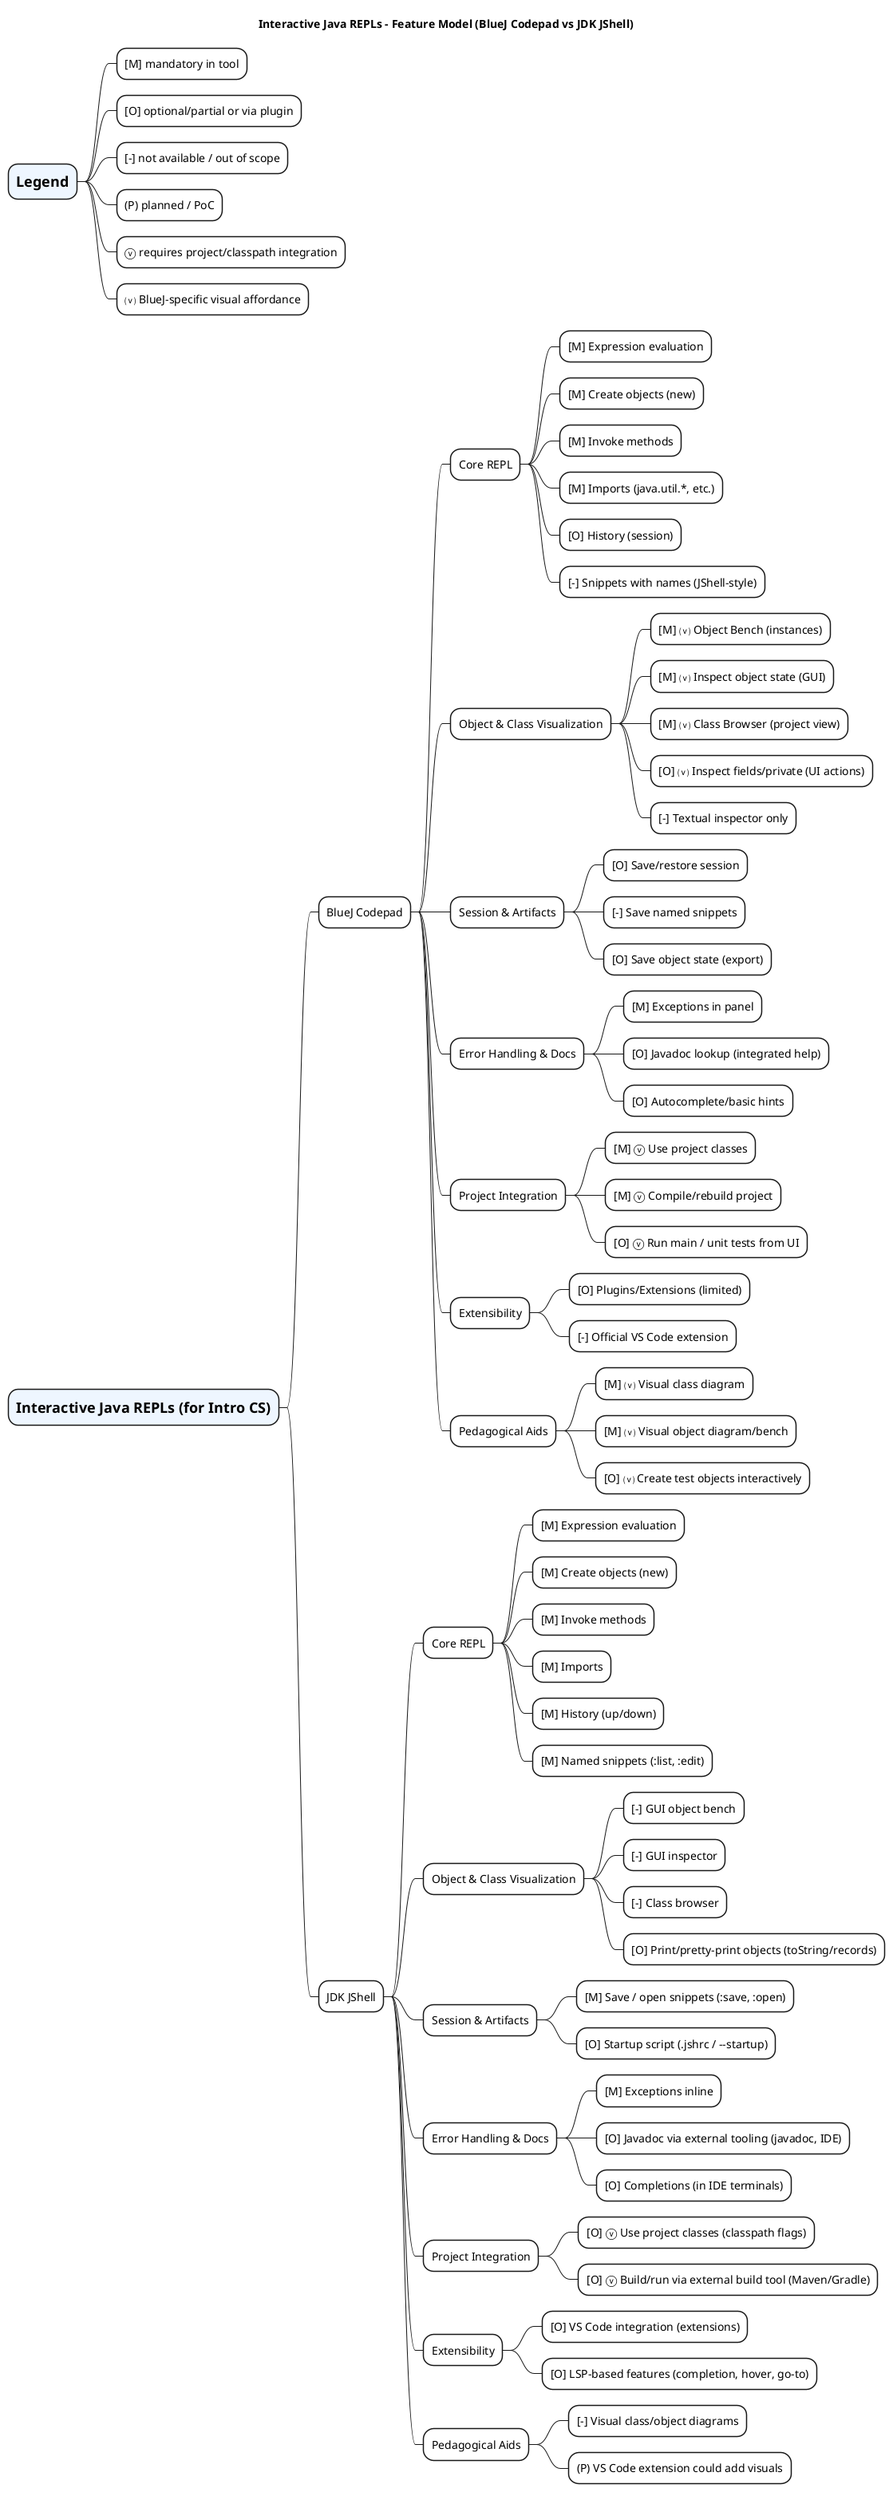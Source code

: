 @startmindmap
title Interactive Java REPLs – Feature Model (BlueJ Codepad vs JDK JShell)

<style>
mindmapDiagram {
  node {
    BackGroundColor white
    BorderColor #999999
    FontSize 14
  }
  rootNode {
    BackGroundColor #eef6ff
    BorderColor #5a9bd5
    FontSize 18
    FontStyle bold
  }
}
</style>

' Legend
* Legend
** [M] mandatory in tool
** [O] optional/partial or via plugin
** [–] not available / out of scope
** (P) planned / PoC
** ⓥ requires project/classpath integration
** ⒱ BlueJ-specific visual affordance

' Root
* Interactive Java REPLs (for Intro CS)
** BlueJ Codepad
*** Core REPL
**** [M] Expression evaluation
**** [M] Create objects (new)
**** [M] Invoke methods
**** [M] Imports (java.util.*, etc.)
**** [O] History (session)
**** [–] Snippets with names (JShell-style)
*** Object & Class Visualization
**** [M] ⒱ Object Bench (instances)
**** [M] ⒱ Inspect object state (GUI)
**** [M] ⒱ Class Browser (project view)
**** [O] ⒱ Inspect fields/private (UI actions)
**** [–] Textual inspector only
*** Session & Artifacts
**** [O] Save/restore session
**** [–] Save named snippets
**** [O] Save object state (export)
*** Error Handling & Docs
**** [M] Exceptions in panel
**** [O] Javadoc lookup (integrated help)
**** [O] Autocomplete/basic hints
*** Project Integration
**** [M] ⓥ Use project classes
**** [M] ⓥ Compile/rebuild project
**** [O] ⓥ Run main / unit tests from UI
*** Extensibility
**** [O] Plugins/Extensions (limited)
**** [–] Official VS Code extension
*** Pedagogical Aids
**** [M] ⒱ Visual class diagram
**** [M] ⒱ Visual object diagram/bench
**** [O] ⒱ Create test objects interactively

** JDK JShell
*** Core REPL
**** [M] Expression evaluation
**** [M] Create objects (new)
**** [M] Invoke methods
**** [M] Imports
**** [M] History (up/down)
**** [M] Named snippets (:list, :edit)
*** Object & Class Visualization
**** [–] GUI object bench
**** [–] GUI inspector
**** [–] Class browser
**** [O] Print/pretty-print objects (toString/records)
*** Session & Artifacts
**** [M] Save / open snippets (:save, :open)
**** [O] Startup script (.jshrc / --startup)
*** Error Handling & Docs
**** [M] Exceptions inline
**** [O] Javadoc via external tooling (javadoc, IDE)
**** [O] Completions (in IDE terminals)
*** Project Integration
**** [O] ⓥ Use project classes (classpath flags)
**** [O] ⓥ Build/run via external build tool (Maven/Gradle)
*** Extensibility
**** [O] VS Code integration (extensions)
**** [O] LSP-based features (completion, hover, go-to)
*** Pedagogical Aids
**** [–] Visual class/object diagrams
**** (P) VS Code extension could add visuals

@endmindmap
